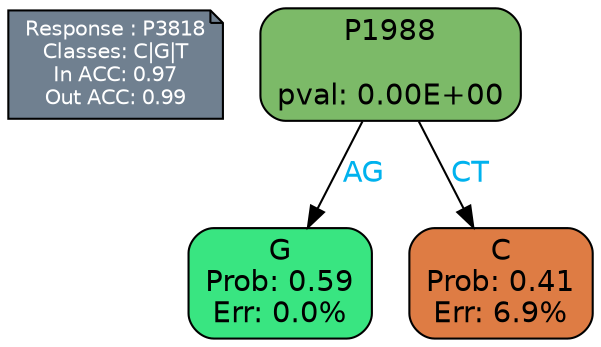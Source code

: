 digraph Tree {
node [shape=box, style="filled, rounded", color="black", fontname=helvetica] ;
graph [ranksep=equally, splines=polylines, bgcolor=transparent, dpi=600] ;
edge [fontname=helvetica] ;
LEGEND [label="Response : P3818
Classes: C|G|T
In ACC: 0.97
Out ACC: 0.99
",shape=note,align=left,style=filled,fillcolor="slategray",fontcolor="white",fontsize=10];1 [label="P1988

pval: 0.00E+00", fillcolor="#7cba68"] ;
2 [label="G
Prob: 0.59
Err: 0.0%", fillcolor="#39e581"] ;
3 [label="C
Prob: 0.41
Err: 6.9%", fillcolor="#de7c44"] ;
1 -> 2 [label="AG",fontcolor=deepskyblue2] ;
1 -> 3 [label="CT",fontcolor=deepskyblue2] ;
{rank = same; 2;3;}{rank = same; LEGEND;1;}}